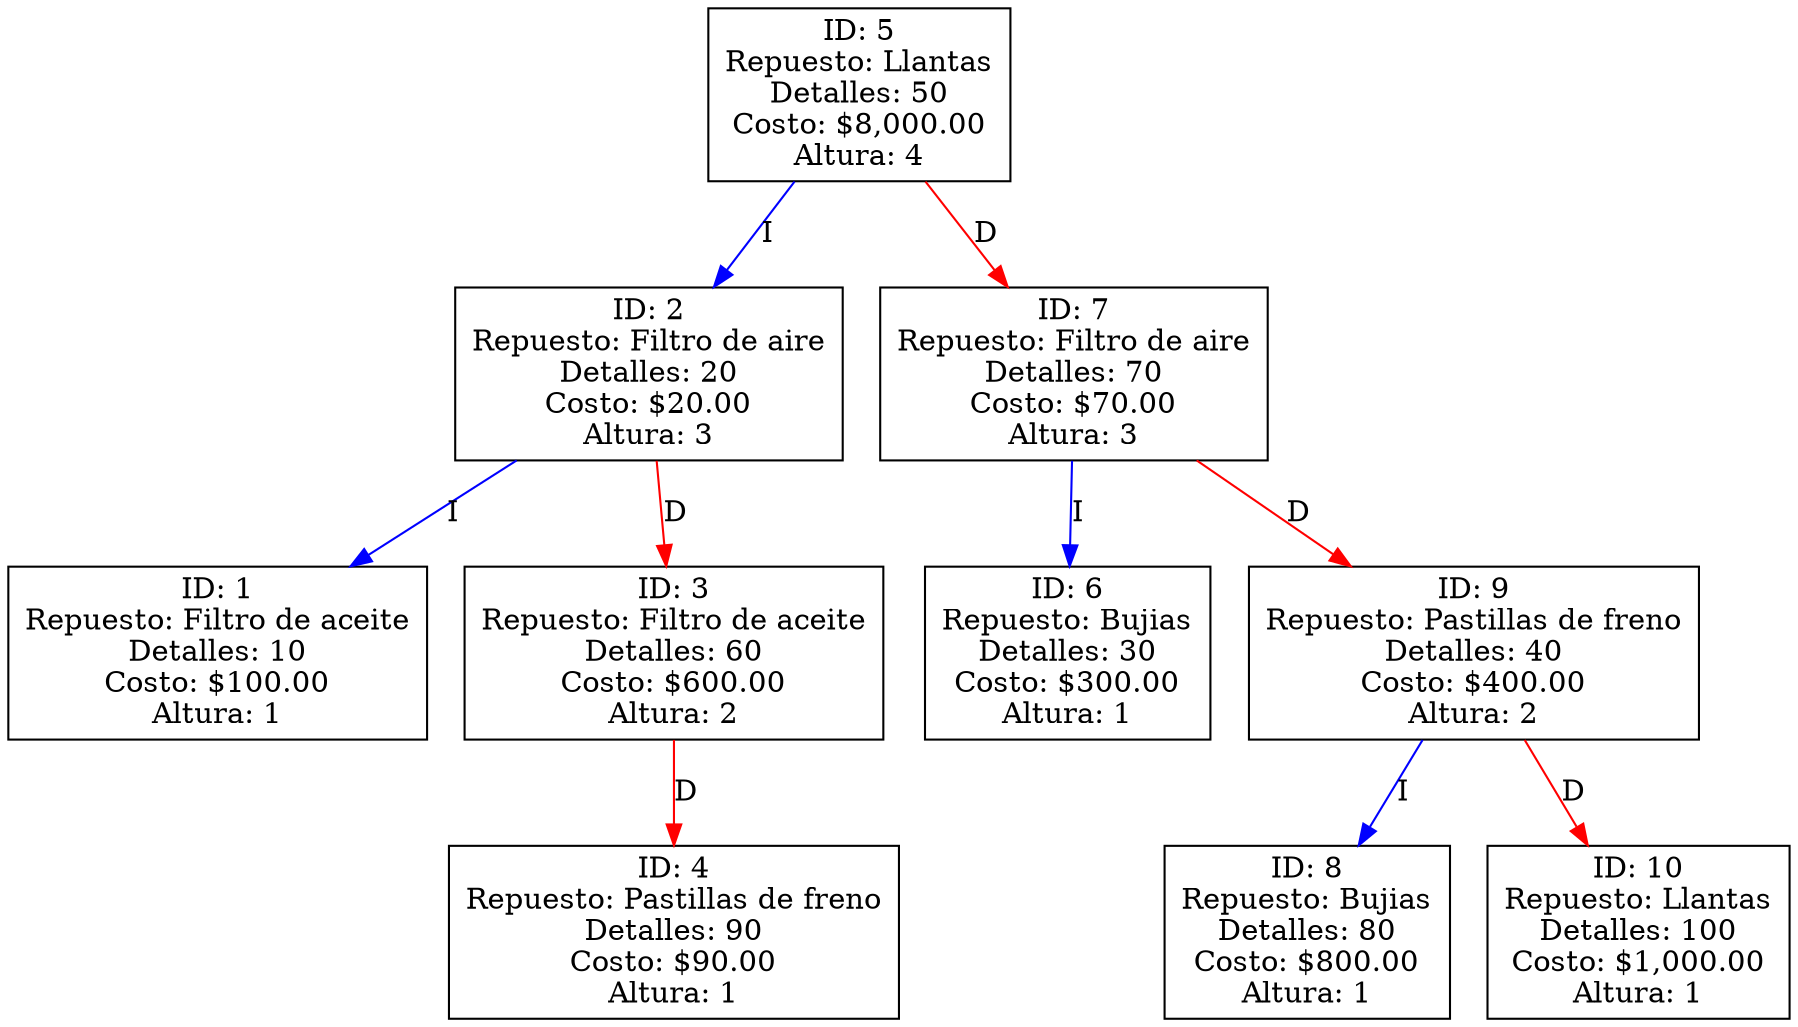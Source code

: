 digraph ArbolAVL {
    node [shape=rectangle];
    "5" [label="ID: 5\nRepuesto: Llantas\nDetalles: 50\nCosto: $8,000.00\nAltura: 4"];
    "2" [label="ID: 2\nRepuesto: Filtro de aire\nDetalles: 20\nCosto: $20.00\nAltura: 3"];
    "1" [label="ID: 1\nRepuesto: Filtro de aceite\nDetalles: 10\nCosto: $100.00\nAltura: 1"];
    "3" [label="ID: 3\nRepuesto: Filtro de aceite\nDetalles: 60\nCosto: $600.00\nAltura: 2"];
    "4" [label="ID: 4\nRepuesto: Pastillas de freno\nDetalles: 90\nCosto: $90.00\nAltura: 1"];
    "7" [label="ID: 7\nRepuesto: Filtro de aire\nDetalles: 70\nCosto: $70.00\nAltura: 3"];
    "6" [label="ID: 6\nRepuesto: Bujias\nDetalles: 30\nCosto: $300.00\nAltura: 1"];
    "9" [label="ID: 9\nRepuesto: Pastillas de freno\nDetalles: 40\nCosto: $400.00\nAltura: 2"];
    "8" [label="ID: 8\nRepuesto: Bujias\nDetalles: 80\nCosto: $800.00\nAltura: 1"];
    "10" [label="ID: 10\nRepuesto: Llantas\nDetalles: 100\nCosto: $1,000.00\nAltura: 1"];
    "5" -> "2" [color=blue, label="I"];
    "5" -> "7" [color=red, label="D"];
    "2" -> "1" [color=blue, label="I"];
    "2" -> "3" [color=red, label="D"];
    "3" -> "4" [color=red, label="D"];
    "7" -> "6" [color=blue, label="I"];
    "7" -> "9" [color=red, label="D"];
    "9" -> "8" [color=blue, label="I"];
    "9" -> "10" [color=red, label="D"];
}
